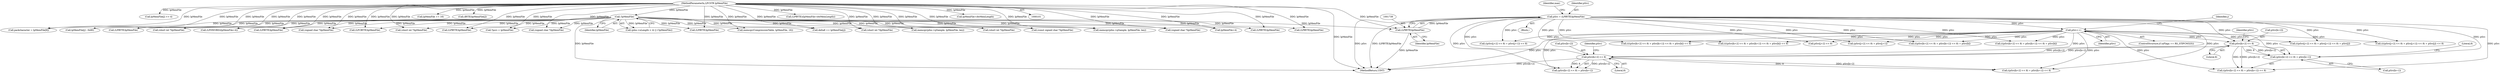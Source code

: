 digraph "1_gstreamer_bc2cdd57d549ab3ba59782e9b395d0cd683fd3ac@array" {
"1001839" [label="(Call,(pSrc[k+2] << 8) + pSrc[k+1])"];
"1001840" [label="(Call,pSrc[k+2] << 8)"];
"1001749" [label="(Call,pSrc++)"];
"1001736" [label="(Call,pSrc = (LPBYTE)lpMemFile)"];
"1001738" [label="(Call,(LPBYTE)lpMemFile)"];
"1000129" [label="(Call,!lpMemFile)"];
"1000104" [label="(MethodParameterIn,LPCSTR lpMemFile)"];
"1001867" [label="(Call,pSrc[k+2] << 8)"];
"1001875" [label="(Identifier,pSrc)"];
"1000130" [label="(Identifier,lpMemFile)"];
"1000265" [label="(Call,(const signed char *)lpMemFile)"];
"1001725" [label="(Block,)"];
"1000466" [label="(Call,memcpy(pIns->pSample, lpMemFile, len))"];
"1001180" [label="(Call,packcharacter = lpMemFile[8])"];
"1001749" [label="(Call,pSrc++)"];
"1001737" [label="(Identifier,pSrc)"];
"1001565" [label="(Call,(LPBYTE)lpMemFile)"];
"1000355" [label="(Call,lpMemFile[j] >> 4)"];
"1001838" [label="(Call,((pSrc[k+2] << 8) + pSrc[k+1]) << 8)"];
"1001197" [label="(Call,(LPDWORD)(lpMemFile+4))"];
"1001847" [label="(Call,pSrc[k+1])"];
"1001743" [label="(Identifier,max)"];
"1000537" [label="(Call,(signed char *)lpMemFile)"];
"1001750" [label="(Identifier,pSrc)"];
"1001841" [label="(Call,pSrc[k+2])"];
"1001740" [label="(Identifier,lpMemFile)"];
"1000420" [label="(Call,(short int *)lpMemFile)"];
"1001176" [label="(Call,*psrc = lpMemFile)"];
"1001015" [label="(Call,(LPBYTE)lpMemFile)"];
"1001272" [label="(Call,delta8 += lpMemFile[j])"];
"1001106" [label="(Call,(short int *)lpMemFile)"];
"1001199" [label="(Call,lpMemFile+4)"];
"1001768" [label="(Call,((pSrc[j+2] << 8) + pSrc[j+1]) << 8)"];
"1000129" [label="(Call,!lpMemFile)"];
"1000123" [label="(Call,(pIns->nLength < 4) || (!lpMemFile))"];
"1000957" [label="(Call,(LPBYTE)lpMemFile)"];
"1001866" [label="(Call,(pSrc[k+2] << 8) + pSrc[k+1])"];
"1001767" [label="(Call,(((pSrc[j+2] << 8) + pSrc[j+1]) << 8) + pSrc[j])"];
"1000318" [label="(Call,lpMemFile += 16)"];
"1000345" [label="(Call,(BYTE)lpMemFile[j])"];
"1001500" [label="(Call,(LPBYTE)lpMemFile)"];
"1002045" [label="(MethodReturn,UINT)"];
"1001873" [label="(Literal,8)"];
"1001865" [label="(Call,((pSrc[k+2] << 8) + pSrc[k+1]) << 8)"];
"1001836" [label="(Call,((((pSrc[k+2] << 8) + pSrc[k+1]) << 8) + pSrc[k]) << 8)"];
"1002009" [label="(Call,memcpy(pIns->pSample, lpMemFile, len))"];
"1000238" [label="(Call,lpMemFile[j] - 0x80)"];
"1001766" [label="(Call,((((pSrc[j+2] << 8) + pSrc[j+1]) << 8) + pSrc[j]) << 8)"];
"1001864" [label="(Call,(((pSrc[k+2] << 8) + pSrc[k+1]) << 8) + pSrc[k])"];
"1001770" [label="(Call,pSrc[j+2] << 8)"];
"1001738" [label="(Call,(LPBYTE)lpMemFile)"];
"1000592" [label="(Call,(short int *)lpMemFile)"];
"1001335" [label="(Call,(LPBYTE)lpMemFile)"];
"1001923" [label="(Call,(LPCBYTE)lpMemFile)"];
"1001852" [label="(Literal,8)"];
"1001506" [label="(Call,(LPBYTE)(lpMemFile+dwMemLength))"];
"1001769" [label="(Call,(pSrc[j+2] << 8) + pSrc[j+1])"];
"1000972" [label="(Call,(LPBYTE)lpMemFile)"];
"1001840" [label="(Call,pSrc[k+2] << 8)"];
"1001848" [label="(Identifier,pSrc)"];
"1001868" [label="(Call,pSrc[k+2])"];
"1001863" [label="(Call,((((pSrc[k+2] << 8) + pSrc[k+1]) << 8) + pSrc[k]) << 8)"];
"1001745" [label="(ControlStructure,if (nFlags == RS_STIPCM32S))"];
"1001839" [label="(Call,(pSrc[k+2] << 8) + pSrc[k+1])"];
"1001867" [label="(Call,pSrc[k+2] << 8)"];
"1000643" [label="(Call,(signed char *)lpMemFile)"];
"1000104" [label="(MethodParameterIn,LPCSTR lpMemFile)"];
"1001754" [label="(Identifier,j)"];
"1001837" [label="(Call,(((pSrc[k+2] << 8) + pSrc[k+1]) << 8) + pSrc[k])"];
"1000314" [label="(Call,memcpy(CompressionTable, lpMemFile, 16))"];
"1000844" [label="(Call,(short int *)lpMemFile)"];
"1001508" [label="(Call,lpMemFile+dwMemLength)"];
"1000729" [label="(Call,(signed char *)lpMemFile)"];
"1001736" [label="(Call,pSrc = (LPBYTE)lpMemFile)"];
"1001846" [label="(Literal,8)"];
"1001839" -> "1001838"  [label="AST: "];
"1001839" -> "1001847"  [label="CFG: "];
"1001840" -> "1001839"  [label="AST: "];
"1001847" -> "1001839"  [label="AST: "];
"1001852" -> "1001839"  [label="CFG: "];
"1001840" -> "1001839"  [label="DDG: pSrc[k+2]"];
"1001840" -> "1001839"  [label="DDG: 8"];
"1001749" -> "1001839"  [label="DDG: pSrc"];
"1001736" -> "1001839"  [label="DDG: pSrc"];
"1001840" -> "1001846"  [label="CFG: "];
"1001841" -> "1001840"  [label="AST: "];
"1001846" -> "1001840"  [label="AST: "];
"1001848" -> "1001840"  [label="CFG: "];
"1001840" -> "1001838"  [label="DDG: pSrc[k+2]"];
"1001840" -> "1001838"  [label="DDG: 8"];
"1001749" -> "1001840"  [label="DDG: pSrc"];
"1001867" -> "1001840"  [label="DDG: pSrc[k+2]"];
"1001736" -> "1001840"  [label="DDG: pSrc"];
"1001840" -> "1001867"  [label="DDG: pSrc[k+2]"];
"1001749" -> "1001745"  [label="AST: "];
"1001749" -> "1001750"  [label="CFG: "];
"1001750" -> "1001749"  [label="AST: "];
"1001754" -> "1001749"  [label="CFG: "];
"1001749" -> "1002045"  [label="DDG: pSrc"];
"1001736" -> "1001749"  [label="DDG: pSrc"];
"1001749" -> "1001766"  [label="DDG: pSrc"];
"1001749" -> "1001768"  [label="DDG: pSrc"];
"1001749" -> "1001770"  [label="DDG: pSrc"];
"1001749" -> "1001769"  [label="DDG: pSrc"];
"1001749" -> "1001767"  [label="DDG: pSrc"];
"1001749" -> "1001836"  [label="DDG: pSrc"];
"1001749" -> "1001838"  [label="DDG: pSrc"];
"1001749" -> "1001837"  [label="DDG: pSrc"];
"1001749" -> "1001863"  [label="DDG: pSrc"];
"1001749" -> "1001865"  [label="DDG: pSrc"];
"1001749" -> "1001867"  [label="DDG: pSrc"];
"1001749" -> "1001866"  [label="DDG: pSrc"];
"1001749" -> "1001864"  [label="DDG: pSrc"];
"1001736" -> "1001725"  [label="AST: "];
"1001736" -> "1001738"  [label="CFG: "];
"1001737" -> "1001736"  [label="AST: "];
"1001738" -> "1001736"  [label="AST: "];
"1001743" -> "1001736"  [label="CFG: "];
"1001736" -> "1002045"  [label="DDG: pSrc"];
"1001736" -> "1002045"  [label="DDG: (LPBYTE)lpMemFile"];
"1001738" -> "1001736"  [label="DDG: lpMemFile"];
"1001736" -> "1001766"  [label="DDG: pSrc"];
"1001736" -> "1001768"  [label="DDG: pSrc"];
"1001736" -> "1001770"  [label="DDG: pSrc"];
"1001736" -> "1001769"  [label="DDG: pSrc"];
"1001736" -> "1001767"  [label="DDG: pSrc"];
"1001736" -> "1001836"  [label="DDG: pSrc"];
"1001736" -> "1001838"  [label="DDG: pSrc"];
"1001736" -> "1001837"  [label="DDG: pSrc"];
"1001736" -> "1001863"  [label="DDG: pSrc"];
"1001736" -> "1001865"  [label="DDG: pSrc"];
"1001736" -> "1001867"  [label="DDG: pSrc"];
"1001736" -> "1001866"  [label="DDG: pSrc"];
"1001736" -> "1001864"  [label="DDG: pSrc"];
"1001738" -> "1001740"  [label="CFG: "];
"1001739" -> "1001738"  [label="AST: "];
"1001740" -> "1001738"  [label="AST: "];
"1001738" -> "1002045"  [label="DDG: lpMemFile"];
"1000129" -> "1001738"  [label="DDG: lpMemFile"];
"1000104" -> "1001738"  [label="DDG: lpMemFile"];
"1000129" -> "1000123"  [label="AST: "];
"1000129" -> "1000130"  [label="CFG: "];
"1000130" -> "1000129"  [label="AST: "];
"1000123" -> "1000129"  [label="CFG: "];
"1000129" -> "1002045"  [label="DDG: lpMemFile"];
"1000129" -> "1000123"  [label="DDG: lpMemFile"];
"1000104" -> "1000129"  [label="DDG: lpMemFile"];
"1000129" -> "1000238"  [label="DDG: lpMemFile"];
"1000129" -> "1000265"  [label="DDG: lpMemFile"];
"1000129" -> "1000314"  [label="DDG: lpMemFile"];
"1000129" -> "1000420"  [label="DDG: lpMemFile"];
"1000129" -> "1000466"  [label="DDG: lpMemFile"];
"1000129" -> "1000537"  [label="DDG: lpMemFile"];
"1000129" -> "1000592"  [label="DDG: lpMemFile"];
"1000129" -> "1000643"  [label="DDG: lpMemFile"];
"1000129" -> "1000729"  [label="DDG: lpMemFile"];
"1000129" -> "1000844"  [label="DDG: lpMemFile"];
"1000129" -> "1000957"  [label="DDG: lpMemFile"];
"1000129" -> "1000972"  [label="DDG: lpMemFile"];
"1000129" -> "1001015"  [label="DDG: lpMemFile"];
"1000129" -> "1001106"  [label="DDG: lpMemFile"];
"1000129" -> "1001176"  [label="DDG: lpMemFile"];
"1000129" -> "1001180"  [label="DDG: lpMemFile"];
"1000129" -> "1001197"  [label="DDG: lpMemFile"];
"1000129" -> "1001199"  [label="DDG: lpMemFile"];
"1000129" -> "1001272"  [label="DDG: lpMemFile"];
"1000129" -> "1001335"  [label="DDG: lpMemFile"];
"1000129" -> "1001500"  [label="DDG: lpMemFile"];
"1000129" -> "1001565"  [label="DDG: lpMemFile"];
"1000129" -> "1001923"  [label="DDG: lpMemFile"];
"1000129" -> "1002009"  [label="DDG: lpMemFile"];
"1000104" -> "1000101"  [label="AST: "];
"1000104" -> "1002045"  [label="DDG: lpMemFile"];
"1000104" -> "1000238"  [label="DDG: lpMemFile"];
"1000104" -> "1000265"  [label="DDG: lpMemFile"];
"1000104" -> "1000314"  [label="DDG: lpMemFile"];
"1000104" -> "1000318"  [label="DDG: lpMemFile"];
"1000104" -> "1000345"  [label="DDG: lpMemFile"];
"1000104" -> "1000355"  [label="DDG: lpMemFile"];
"1000104" -> "1000420"  [label="DDG: lpMemFile"];
"1000104" -> "1000466"  [label="DDG: lpMemFile"];
"1000104" -> "1000537"  [label="DDG: lpMemFile"];
"1000104" -> "1000592"  [label="DDG: lpMemFile"];
"1000104" -> "1000643"  [label="DDG: lpMemFile"];
"1000104" -> "1000729"  [label="DDG: lpMemFile"];
"1000104" -> "1000844"  [label="DDG: lpMemFile"];
"1000104" -> "1000957"  [label="DDG: lpMemFile"];
"1000104" -> "1000972"  [label="DDG: lpMemFile"];
"1000104" -> "1001015"  [label="DDG: lpMemFile"];
"1000104" -> "1001106"  [label="DDG: lpMemFile"];
"1000104" -> "1001176"  [label="DDG: lpMemFile"];
"1000104" -> "1001180"  [label="DDG: lpMemFile"];
"1000104" -> "1001197"  [label="DDG: lpMemFile"];
"1000104" -> "1001199"  [label="DDG: lpMemFile"];
"1000104" -> "1001272"  [label="DDG: lpMemFile"];
"1000104" -> "1001335"  [label="DDG: lpMemFile"];
"1000104" -> "1001500"  [label="DDG: lpMemFile"];
"1000104" -> "1001506"  [label="DDG: lpMemFile"];
"1000104" -> "1001508"  [label="DDG: lpMemFile"];
"1000104" -> "1001565"  [label="DDG: lpMemFile"];
"1000104" -> "1001923"  [label="DDG: lpMemFile"];
"1000104" -> "1002009"  [label="DDG: lpMemFile"];
"1001867" -> "1001866"  [label="AST: "];
"1001867" -> "1001873"  [label="CFG: "];
"1001868" -> "1001867"  [label="AST: "];
"1001873" -> "1001867"  [label="AST: "];
"1001875" -> "1001867"  [label="CFG: "];
"1001867" -> "1002045"  [label="DDG: pSrc[k+2]"];
"1001867" -> "1001865"  [label="DDG: pSrc[k+2]"];
"1001867" -> "1001865"  [label="DDG: 8"];
"1001867" -> "1001866"  [label="DDG: pSrc[k+2]"];
"1001867" -> "1001866"  [label="DDG: 8"];
}
